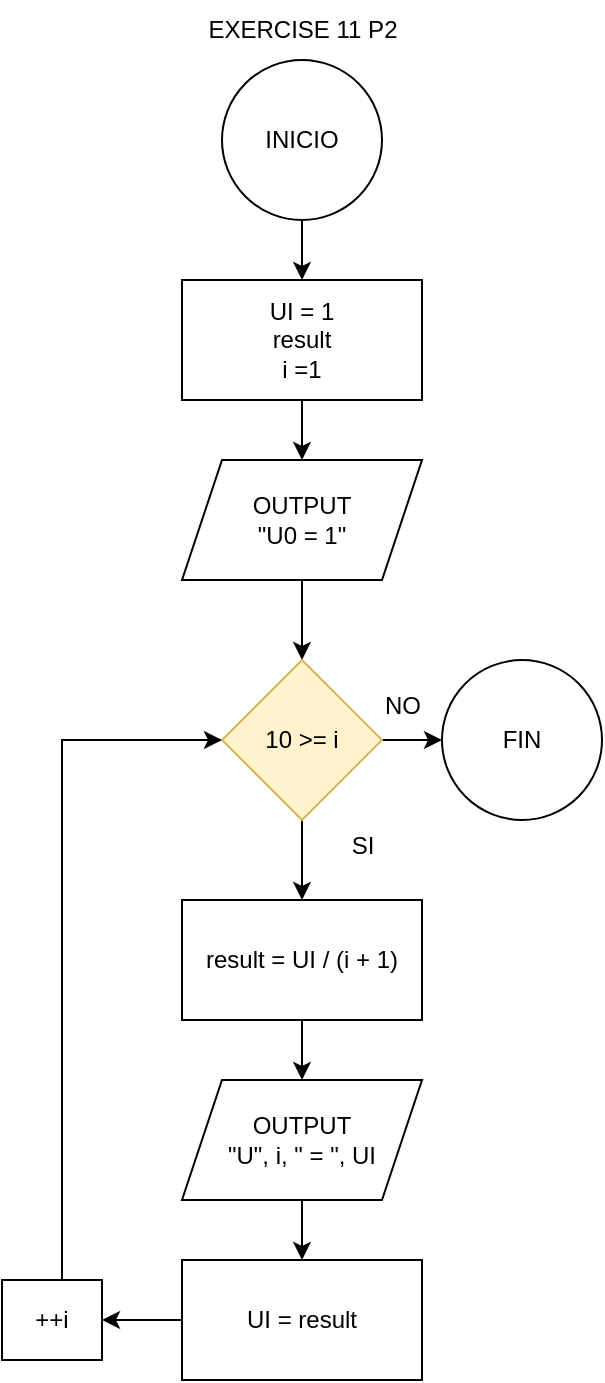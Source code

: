 <mxfile version="24.4.0" type="device">
  <diagram name="EXERCISE-1" id="7WXvErT6jwQCl5LBhXy7">
    <mxGraphModel dx="978" dy="531" grid="1" gridSize="10" guides="1" tooltips="1" connect="1" arrows="1" fold="1" page="1" pageScale="1" pageWidth="850" pageHeight="1100" math="0" shadow="0">
      <root>
        <mxCell id="0" />
        <mxCell id="1" parent="0" />
        <mxCell id="-hOMn0kYKFU-R9jvK8EN-38" value="EXERCISE 11 P2" style="text;html=1;align=center;verticalAlign=middle;resizable=0;points=[];autosize=1;strokeColor=none;fillColor=none;" parent="1" vertex="1">
          <mxGeometry x="310" width="120" height="30" as="geometry" />
        </mxCell>
        <mxCell id="jAzLcmatW34AS9ptDqRP-906" style="edgeStyle=orthogonalEdgeStyle;rounded=0;orthogonalLoop=1;jettySize=auto;html=1;exitX=0;exitY=0.5;exitDx=0;exitDy=0;entryX=0;entryY=0.5;entryDx=0;entryDy=0;" edge="1" parent="1" source="jAzLcmatW34AS9ptDqRP-907">
          <mxGeometry relative="1" as="geometry">
            <mxPoint x="302.5" y="1310" as="targetPoint" />
            <Array as="points">
              <mxPoint x="-180" y="2250" />
              <mxPoint x="-180" y="1310" />
            </Array>
          </mxGeometry>
        </mxCell>
        <mxCell id="jAzLcmatW34AS9ptDqRP-1083" value="" style="edgeStyle=orthogonalEdgeStyle;rounded=0;orthogonalLoop=1;jettySize=auto;html=1;" edge="1" parent="1" source="jAzLcmatW34AS9ptDqRP-1084" target="jAzLcmatW34AS9ptDqRP-1086">
          <mxGeometry relative="1" as="geometry" />
        </mxCell>
        <mxCell id="jAzLcmatW34AS9ptDqRP-1084" value="INICIO" style="ellipse;whiteSpace=wrap;html=1;" vertex="1" parent="1">
          <mxGeometry x="330" y="30" width="80" height="80" as="geometry" />
        </mxCell>
        <mxCell id="jAzLcmatW34AS9ptDqRP-1085" value="" style="edgeStyle=orthogonalEdgeStyle;rounded=0;orthogonalLoop=1;jettySize=auto;html=1;" edge="1" parent="1" source="jAzLcmatW34AS9ptDqRP-1086" target="jAzLcmatW34AS9ptDqRP-1088">
          <mxGeometry relative="1" as="geometry" />
        </mxCell>
        <mxCell id="jAzLcmatW34AS9ptDqRP-1086" value="UI = 1&lt;div&gt;result&lt;/div&gt;&lt;div&gt;i =1&lt;/div&gt;" style="whiteSpace=wrap;html=1;" vertex="1" parent="1">
          <mxGeometry x="310" y="140" width="120" height="60" as="geometry" />
        </mxCell>
        <mxCell id="jAzLcmatW34AS9ptDqRP-1087" value="" style="edgeStyle=orthogonalEdgeStyle;rounded=0;orthogonalLoop=1;jettySize=auto;html=1;" edge="1" parent="1" source="jAzLcmatW34AS9ptDqRP-1088" target="jAzLcmatW34AS9ptDqRP-1091">
          <mxGeometry relative="1" as="geometry" />
        </mxCell>
        <mxCell id="jAzLcmatW34AS9ptDqRP-1088" value="OUTPUT&lt;div&gt;&quot;U0 = 1&quot;&lt;/div&gt;" style="shape=parallelogram;perimeter=parallelogramPerimeter;whiteSpace=wrap;html=1;fixedSize=1;" vertex="1" parent="1">
          <mxGeometry x="310" y="230" width="120" height="60" as="geometry" />
        </mxCell>
        <mxCell id="jAzLcmatW34AS9ptDqRP-1089" value="" style="edgeStyle=orthogonalEdgeStyle;rounded=0;orthogonalLoop=1;jettySize=auto;html=1;" edge="1" parent="1" source="jAzLcmatW34AS9ptDqRP-1091" target="jAzLcmatW34AS9ptDqRP-1095">
          <mxGeometry relative="1" as="geometry" />
        </mxCell>
        <mxCell id="jAzLcmatW34AS9ptDqRP-1090" value="" style="edgeStyle=orthogonalEdgeStyle;rounded=0;orthogonalLoop=1;jettySize=auto;html=1;" edge="1" parent="1" source="jAzLcmatW34AS9ptDqRP-1091" target="jAzLcmatW34AS9ptDqRP-1098">
          <mxGeometry relative="1" as="geometry" />
        </mxCell>
        <mxCell id="jAzLcmatW34AS9ptDqRP-1091" value="10 &amp;gt;= i" style="rhombus;whiteSpace=wrap;html=1;fillColor=#fff2cc;strokeColor=#d6b656;" vertex="1" parent="1">
          <mxGeometry x="330" y="330" width="80" height="80" as="geometry" />
        </mxCell>
        <mxCell id="jAzLcmatW34AS9ptDqRP-1092" value="NO" style="text;html=1;align=center;verticalAlign=middle;resizable=0;points=[];autosize=1;strokeColor=none;fillColor=none;" vertex="1" parent="1">
          <mxGeometry x="400" y="338" width="40" height="30" as="geometry" />
        </mxCell>
        <mxCell id="jAzLcmatW34AS9ptDqRP-1093" value="SI" style="text;html=1;align=center;verticalAlign=middle;resizable=0;points=[];autosize=1;strokeColor=none;fillColor=none;" vertex="1" parent="1">
          <mxGeometry x="385" y="408" width="30" height="30" as="geometry" />
        </mxCell>
        <mxCell id="jAzLcmatW34AS9ptDqRP-1094" value="" style="edgeStyle=orthogonalEdgeStyle;rounded=0;orthogonalLoop=1;jettySize=auto;html=1;" edge="1" parent="1" source="jAzLcmatW34AS9ptDqRP-1095" target="jAzLcmatW34AS9ptDqRP-1097">
          <mxGeometry relative="1" as="geometry" />
        </mxCell>
        <mxCell id="jAzLcmatW34AS9ptDqRP-1095" value="result = UI / (i + 1)" style="whiteSpace=wrap;html=1;" vertex="1" parent="1">
          <mxGeometry x="310" y="450" width="120" height="60" as="geometry" />
        </mxCell>
        <mxCell id="jAzLcmatW34AS9ptDqRP-1096" value="" style="edgeStyle=orthogonalEdgeStyle;rounded=0;orthogonalLoop=1;jettySize=auto;html=1;" edge="1" parent="1" source="jAzLcmatW34AS9ptDqRP-1097" target="jAzLcmatW34AS9ptDqRP-1100">
          <mxGeometry relative="1" as="geometry" />
        </mxCell>
        <mxCell id="jAzLcmatW34AS9ptDqRP-1097" value="OUTPUT&lt;div&gt;&quot;U&quot;, i, &quot; = &quot;, UI&lt;/div&gt;" style="shape=parallelogram;perimeter=parallelogramPerimeter;whiteSpace=wrap;html=1;fixedSize=1;" vertex="1" parent="1">
          <mxGeometry x="310" y="540" width="120" height="60" as="geometry" />
        </mxCell>
        <mxCell id="jAzLcmatW34AS9ptDqRP-1098" value="FIN" style="ellipse;whiteSpace=wrap;html=1;" vertex="1" parent="1">
          <mxGeometry x="440" y="330" width="80" height="80" as="geometry" />
        </mxCell>
        <mxCell id="jAzLcmatW34AS9ptDqRP-1099" value="" style="edgeStyle=orthogonalEdgeStyle;rounded=0;orthogonalLoop=1;jettySize=auto;html=1;" edge="1" parent="1" source="jAzLcmatW34AS9ptDqRP-1100" target="jAzLcmatW34AS9ptDqRP-1102">
          <mxGeometry relative="1" as="geometry" />
        </mxCell>
        <mxCell id="jAzLcmatW34AS9ptDqRP-1100" value="UI = result" style="whiteSpace=wrap;html=1;" vertex="1" parent="1">
          <mxGeometry x="310" y="630" width="120" height="60" as="geometry" />
        </mxCell>
        <mxCell id="jAzLcmatW34AS9ptDqRP-1101" style="edgeStyle=orthogonalEdgeStyle;rounded=0;orthogonalLoop=1;jettySize=auto;html=1;entryX=0;entryY=0.5;entryDx=0;entryDy=0;" edge="1" parent="1" source="jAzLcmatW34AS9ptDqRP-1102" target="jAzLcmatW34AS9ptDqRP-1091">
          <mxGeometry relative="1" as="geometry">
            <Array as="points">
              <mxPoint x="250" y="370" />
            </Array>
          </mxGeometry>
        </mxCell>
        <mxCell id="jAzLcmatW34AS9ptDqRP-1102" value="++i" style="whiteSpace=wrap;html=1;" vertex="1" parent="1">
          <mxGeometry x="220" y="640" width="50" height="40" as="geometry" />
        </mxCell>
      </root>
    </mxGraphModel>
  </diagram>
</mxfile>
